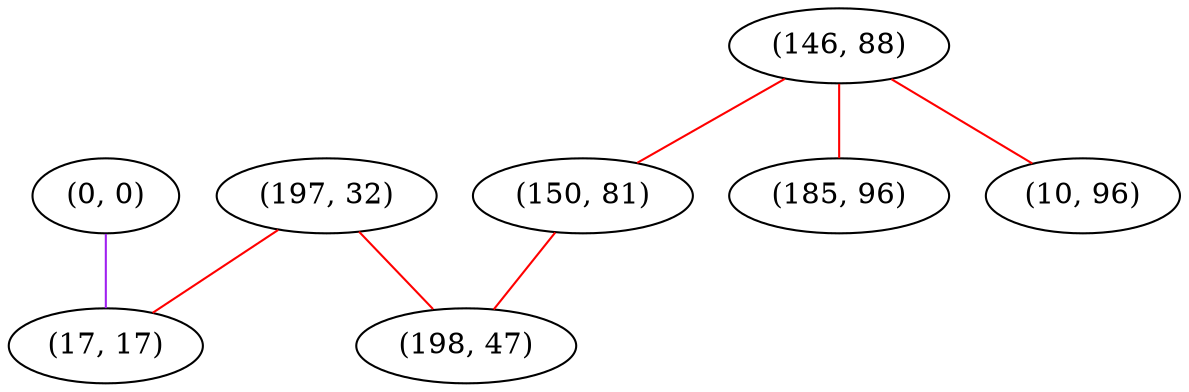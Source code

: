 graph "" {
"(0, 0)";
"(146, 88)";
"(150, 81)";
"(185, 96)";
"(197, 32)";
"(10, 96)";
"(198, 47)";
"(17, 17)";
"(0, 0)" -- "(17, 17)"  [color=purple, key=0, weight=4];
"(146, 88)" -- "(10, 96)"  [color=red, key=0, weight=1];
"(146, 88)" -- "(185, 96)"  [color=red, key=0, weight=1];
"(146, 88)" -- "(150, 81)"  [color=red, key=0, weight=1];
"(150, 81)" -- "(198, 47)"  [color=red, key=0, weight=1];
"(197, 32)" -- "(198, 47)"  [color=red, key=0, weight=1];
"(197, 32)" -- "(17, 17)"  [color=red, key=0, weight=1];
}

